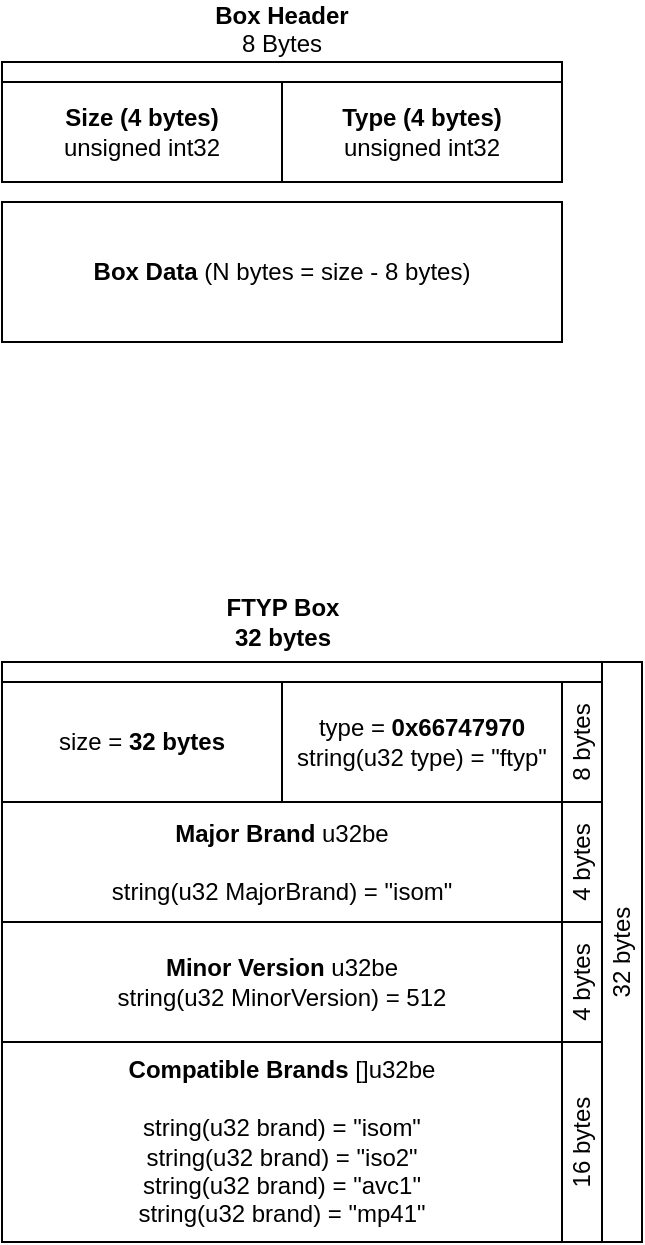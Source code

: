 <mxfile version="12.9.11" type="device"><diagram id="-HtYZwfmoZtDiB-uegk4" name="Page-1"><mxGraphModel dx="1498" dy="1128" grid="1" gridSize="10" guides="1" tooltips="1" connect="1" arrows="1" fold="1" page="1" pageScale="1" pageWidth="850" pageHeight="1100" math="0" shadow="0"><root><mxCell id="0"/><mxCell id="1" parent="0"/><mxCell id="_Zpdsv-AGyTFLHPofih0-2" style="edgeStyle=orthogonalEdgeStyle;rounded=0;orthogonalLoop=1;jettySize=auto;html=1;exitX=0.5;exitY=1;exitDx=0;exitDy=0;" parent="1" edge="1"><mxGeometry relative="1" as="geometry"><mxPoint x="125" y="210" as="sourcePoint"/><mxPoint x="125" y="210" as="targetPoint"/></mxGeometry></mxCell><mxCell id="_Zpdsv-AGyTFLHPofih0-3" value="&lt;div&gt;&lt;b&gt;Box Header&lt;br&gt;&lt;/b&gt;8 Bytes&lt;b&gt;&lt;br&gt;&lt;/b&gt;&lt;/div&gt;&lt;br&gt;&lt;br&gt;&lt;br&gt;" style="rounded=0;whiteSpace=wrap;html=1;" parent="1" vertex="1"><mxGeometry x="40" y="100" width="280" height="10" as="geometry"/></mxCell><mxCell id="_Zpdsv-AGyTFLHPofih0-4" value="&lt;b&gt;Size (4 bytes)&lt;/b&gt;&lt;br&gt;unsigned int32" style="rounded=0;whiteSpace=wrap;html=1;" parent="1" vertex="1"><mxGeometry x="40" y="110" width="140" height="50" as="geometry"/></mxCell><mxCell id="_Zpdsv-AGyTFLHPofih0-5" value="&lt;b&gt;Type (4 bytes)&lt;/b&gt;&lt;br&gt;unsigned int32" style="rounded=0;whiteSpace=wrap;html=1;" parent="1" vertex="1"><mxGeometry x="180" y="110" width="140" height="50" as="geometry"/></mxCell><mxCell id="_Zpdsv-AGyTFLHPofih0-6" value="&lt;b&gt;Box Data &lt;/b&gt;(N bytes = size - 8 bytes)" style="rounded=0;whiteSpace=wrap;html=1;" parent="1" vertex="1"><mxGeometry x="40" y="170" width="280" height="70" as="geometry"/></mxCell><mxCell id="_Zpdsv-AGyTFLHPofih0-7" value="" style="rounded=0;whiteSpace=wrap;html=1;" parent="1" vertex="1"><mxGeometry x="40" y="400" width="280" height="260" as="geometry"/></mxCell><mxCell id="_Zpdsv-AGyTFLHPofih0-8" value="&lt;div&gt;&lt;b&gt;FTYP Box&lt;/b&gt;&lt;/div&gt;&lt;div&gt;&lt;b&gt;32 bytes&lt;br&gt;&lt;/b&gt;&lt;/div&gt;" style="text;html=1;align=center;verticalAlign=middle;resizable=0;points=[];autosize=1;" parent="1" vertex="1"><mxGeometry x="145" y="365" width="70" height="30" as="geometry"/></mxCell><mxCell id="_Zpdsv-AGyTFLHPofih0-9" value="" style="rounded=0;whiteSpace=wrap;html=1;" parent="1" vertex="1"><mxGeometry x="40" y="400" width="300" height="10" as="geometry"/></mxCell><mxCell id="_Zpdsv-AGyTFLHPofih0-10" value="size = &lt;b&gt;32 bytes&lt;/b&gt;" style="rounded=0;whiteSpace=wrap;html=1;" parent="1" vertex="1"><mxGeometry x="40" y="410" width="140" height="60" as="geometry"/></mxCell><mxCell id="_Zpdsv-AGyTFLHPofih0-11" value="&lt;div&gt;type = &lt;b&gt;&lt;span class=&quot;pl-c1&quot;&gt;0x66747970&lt;/span&gt;&lt;/b&gt;&lt;/div&gt;&lt;div&gt;&lt;span class=&quot;pl-c1&quot;&gt;string(u32 type) = &quot;ftyp&quot;&lt;/span&gt;&lt;span class=&quot;pl-k&quot;&gt;&lt;/span&gt;&lt;/div&gt;" style="rounded=0;whiteSpace=wrap;html=1;" parent="1" vertex="1"><mxGeometry x="180" y="410" width="140" height="60" as="geometry"/></mxCell><mxCell id="_Zpdsv-AGyTFLHPofih0-12" value="&lt;div&gt;&lt;b&gt;Major Brand &lt;/b&gt;u32be&lt;/div&gt;&lt;div&gt;&lt;br&gt;&lt;/div&gt;&lt;div&gt;string(u32 MajorBrand) = &quot;isom&quot;&lt;br&gt;&lt;/div&gt;" style="rounded=0;whiteSpace=wrap;html=1;" parent="1" vertex="1"><mxGeometry x="40" y="470" width="280" height="60" as="geometry"/></mxCell><mxCell id="_Zpdsv-AGyTFLHPofih0-13" value="&lt;div&gt;&lt;b&gt;Minor Version &lt;/b&gt;u32be&lt;/div&gt;&lt;div&gt;string(u32 MinorVersion) = 512&lt;br&gt;&lt;/div&gt;" style="rounded=0;whiteSpace=wrap;html=1;" parent="1" vertex="1"><mxGeometry x="40" y="530" width="280" height="60" as="geometry"/></mxCell><mxCell id="_Zpdsv-AGyTFLHPofih0-14" value="&lt;div&gt;&lt;b&gt;Compatible Brands &lt;/b&gt;[]u32be&lt;/div&gt;&lt;div&gt;&lt;br&gt;&lt;/div&gt;&lt;div&gt;string(u32 brand) = &quot;isom&quot;&lt;br&gt;&lt;/div&gt;&lt;div&gt;string(u32 brand) = &quot;iso2&quot;&lt;/div&gt;&lt;div&gt;string(u32 brand) = &quot;avc1&quot;&lt;/div&gt;&lt;div&gt;string(u32 brand) = &quot;mp41&quot;&lt;/div&gt;" style="rounded=0;whiteSpace=wrap;html=1;" parent="1" vertex="1"><mxGeometry x="40" y="590" width="280" height="100" as="geometry"/></mxCell><mxCell id="_Zpdsv-AGyTFLHPofih0-15" value="32 bytes" style="rounded=0;whiteSpace=wrap;html=1;horizontal=0;" parent="1" vertex="1"><mxGeometry x="340" y="400" width="20" height="290" as="geometry"/></mxCell><mxCell id="_Zpdsv-AGyTFLHPofih0-17" value="&lt;div&gt;4 bytes&lt;/div&gt;" style="rounded=0;whiteSpace=wrap;html=1;horizontal=0;" parent="1" vertex="1"><mxGeometry x="320" y="530" width="20" height="60" as="geometry"/></mxCell><mxCell id="_Zpdsv-AGyTFLHPofih0-18" value="16 bytes" style="rounded=0;whiteSpace=wrap;html=1;horizontal=0;" parent="1" vertex="1"><mxGeometry x="320" y="590" width="20" height="100" as="geometry"/></mxCell><mxCell id="_Zpdsv-AGyTFLHPofih0-19" value="&lt;div&gt;4 bytes&lt;/div&gt;" style="rounded=0;whiteSpace=wrap;html=1;horizontal=0;" parent="1" vertex="1"><mxGeometry x="320" y="470" width="20" height="60" as="geometry"/></mxCell><mxCell id="_Zpdsv-AGyTFLHPofih0-21" value="&lt;div&gt;8 bytes&lt;/div&gt;" style="rounded=0;whiteSpace=wrap;html=1;horizontal=0;" parent="1" vertex="1"><mxGeometry x="320" y="410" width="20" height="60" as="geometry"/></mxCell></root></mxGraphModel></diagram></mxfile>
